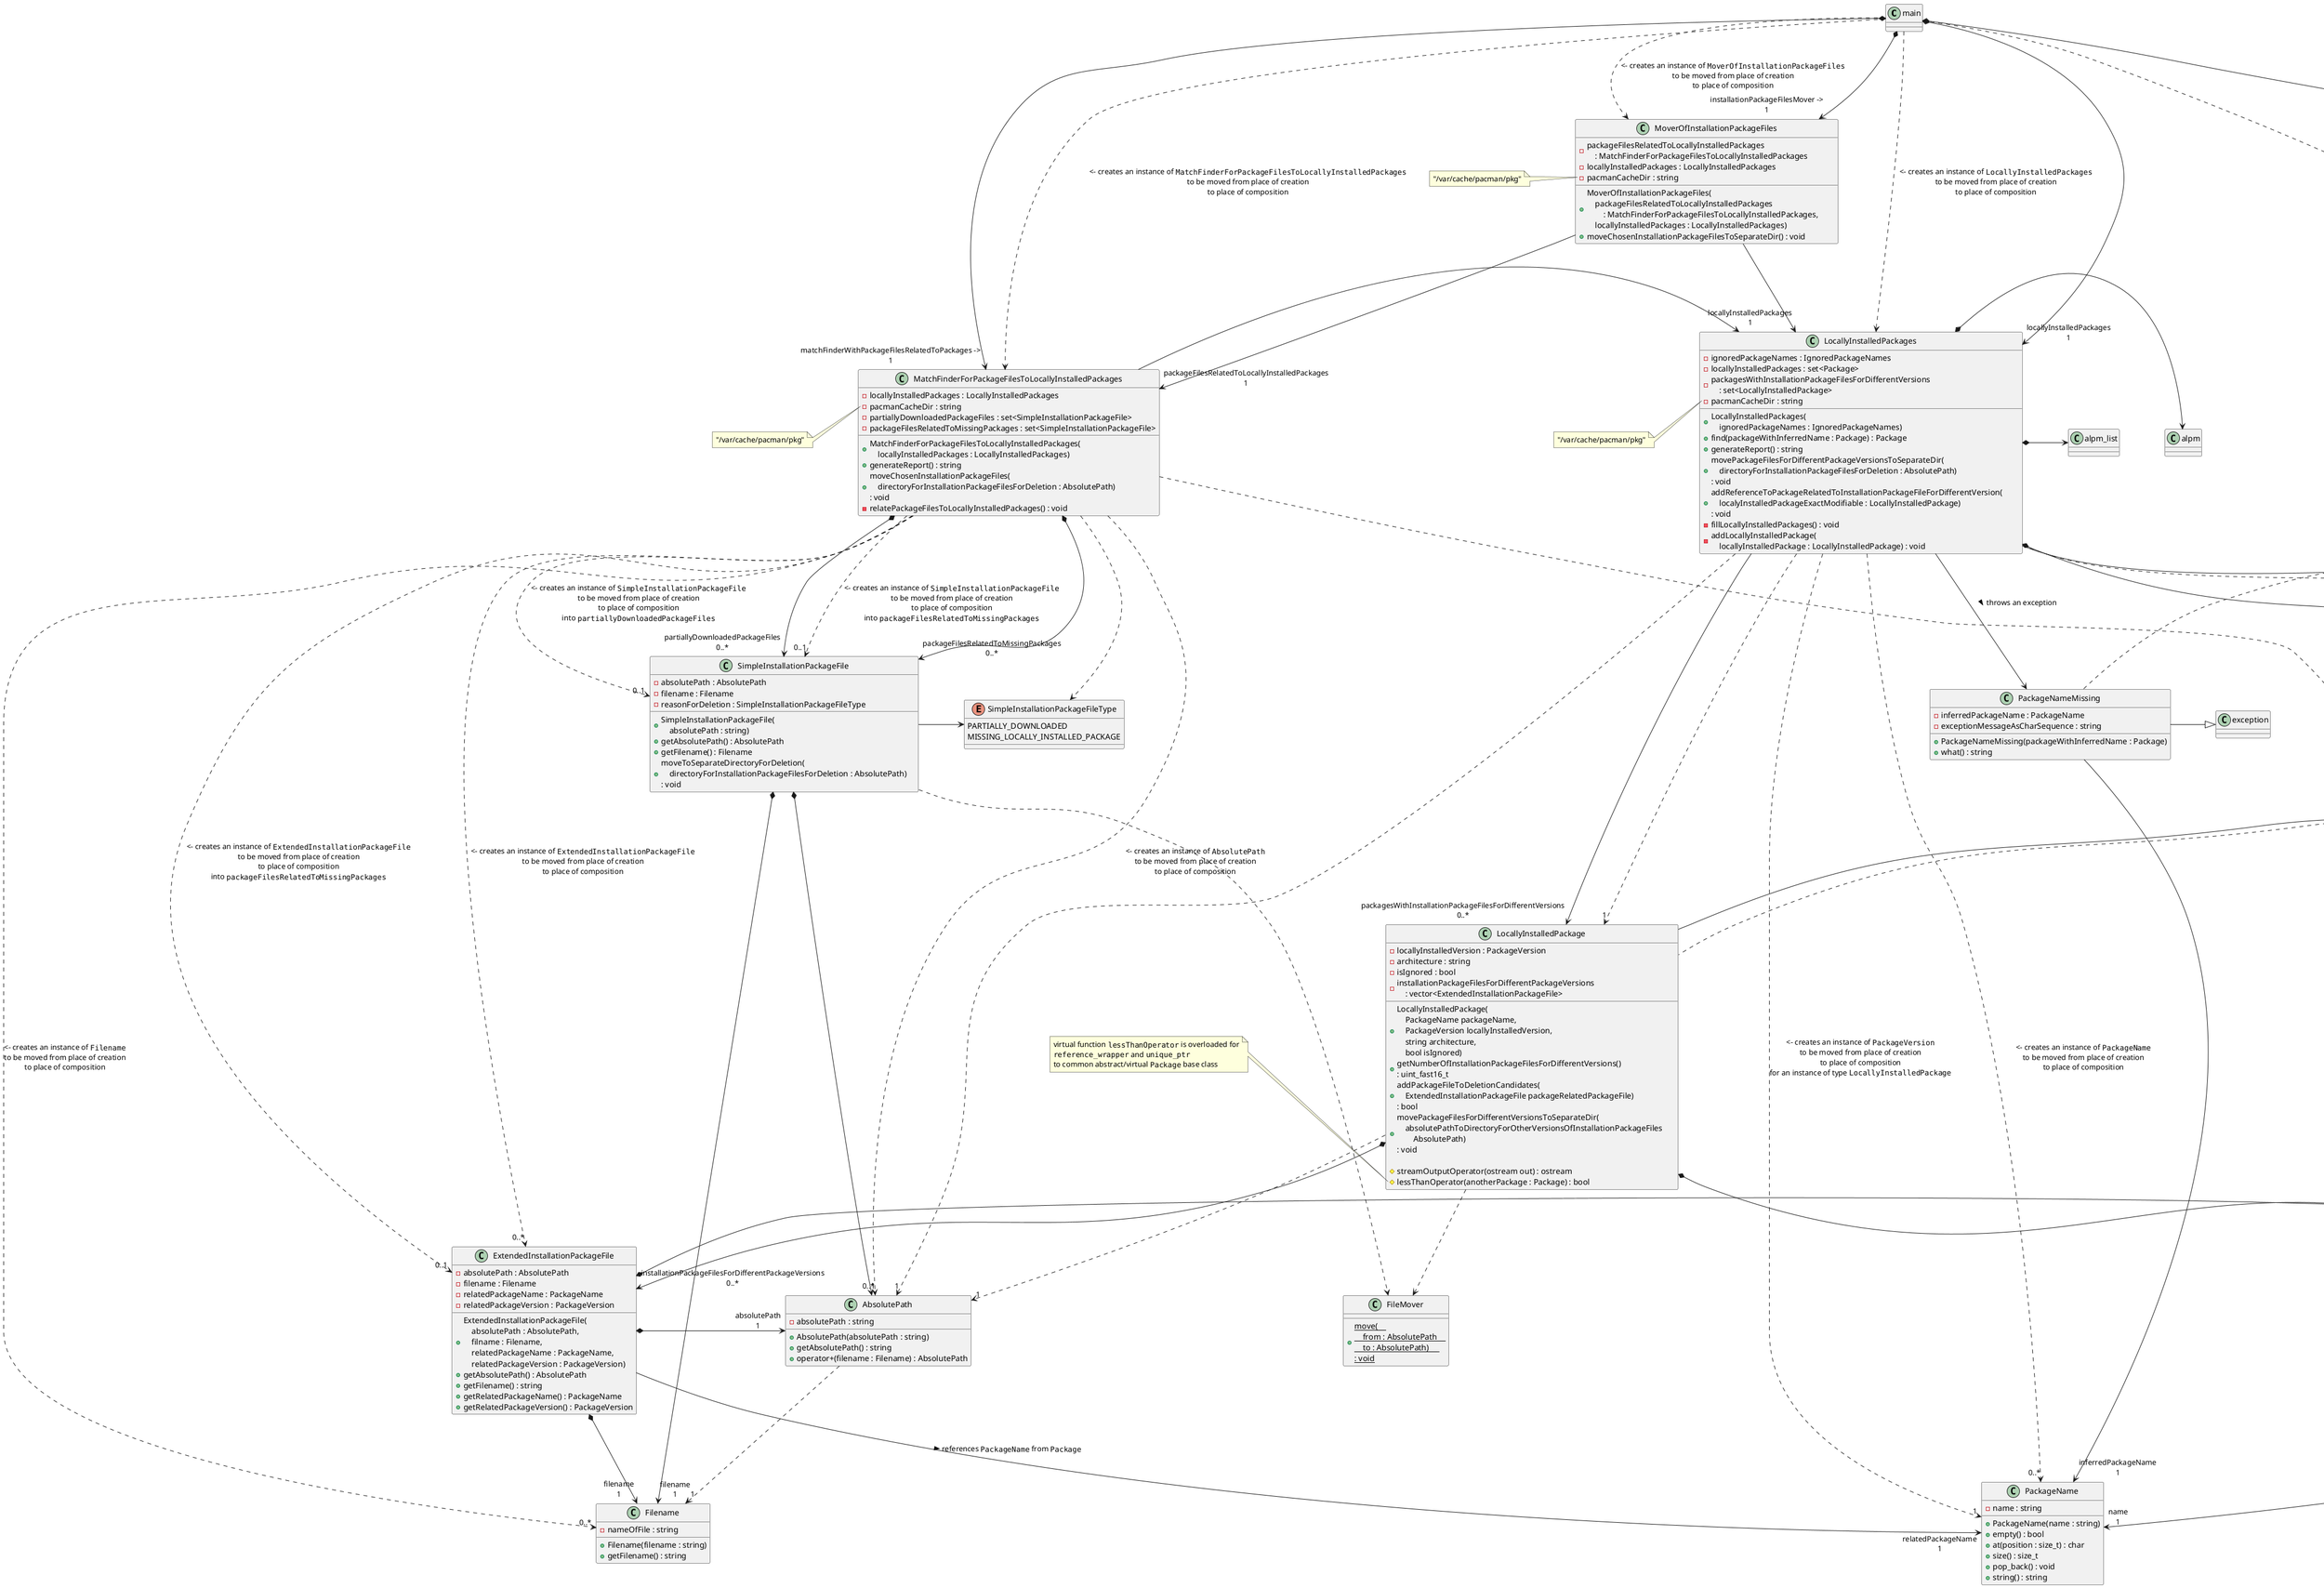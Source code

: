 @startuml clean_pacman_cache_dir
skinparam nodesep 80
skinparam ranksep 100

class main

main .d.> IgnoredPackageNames : "<- creates an instance of ""IgnoredPackageNames""\nto be moved from place of creation\nto place of composition"
main *-d-> "ignoredPackageNames ->\n1" IgnoredPackageNames

main ..d> LocallyInstalledPackages : "<- creates an instance of ""LocallyInstalledPackages""\nto be moved from place of creation\nto place of composition"
main *-d-> "locallyInstalledPackages\n1" LocallyInstalledPackages

main .d.> MatchFinderForPackageFilesToLocallyInstalledPackages : "<- creates an instance of ""MatchFinderForPackageFilesToLocallyInstalledPackages""\nto be moved from place of creation\nto place of composition"
main *-d-> "matchFinderWithPackageFilesRelatedToPackages ->\n1" MatchFinderForPackageFilesToLocallyInstalledPackages

main .d.> MoverOfInstallationPackageFiles : "<- creates an instance of ""MoverOfInstallationPackageFiles""\nto be moved from place of creation\nto place of composition"
main *-d-> "installationPackageFilesMover ->\n1" MoverOfInstallationPackageFiles

class MoverOfInstallationPackageFiles {
    + MoverOfInstallationPackageFiles(\
        \n    packageFilesRelatedToLocallyInstalledPackages\
        \n        : MatchFinderForPackageFilesToLocallyInstalledPackages,\
        \n    locallyInstalledPackages : LocallyInstalledPackages)
    + moveChosenInstallationPackageFilesToSeparateDir() : void

    - packageFilesRelatedToLocallyInstalledPackages\
        \n    : MatchFinderForPackageFilesToLocallyInstalledPackages
    - locallyInstalledPackages : LocallyInstalledPackages
    - pacmanCacheDir : string
}

note left of MoverOfInstallationPackageFiles::pacmanCacheDir
    "/var/cache/pacman/pkg"
end note

MoverOfInstallationPackageFiles -d-> "packageFilesRelatedToLocallyInstalledPackages\n1" MatchFinderForPackageFilesToLocallyInstalledPackages
MoverOfInstallationPackageFiles -d-> "locallyInstalledPackages\n1" LocallyInstalledPackages

class IgnoredPackageNames {
    + IgnoredPackageNames()
    + isPackageWithGivenNameIgnored(\
        \n    ignoredPackageNameCandidate : IgnoredPackageName) : bool
    + generateReport() : string

    - ignoredPackageNames : vector<IgnoredPackageName>
}

IgnoredPackageNames .> IgnoredPackageNameComparatorPredicate

class IgnoredPackageNameComparatorPredicate {
    + IgnoredPackageNameComparatorPredicate(\
        \n    ignoredPackageNameCandidate : IgnoredPackageName)
    + bool operator()(otherPackage : IgnoredPackageName)

    - ignoredPackageNameCandidate : IgnoredPackageName
}

IgnoredPackageNameComparatorPredicate .> IgnoredPackageName : "compares for equality two instances of type >"

class IgnoredPackageName {
    + IgnoredPackageName(\
        \n    ignoredPackageName : string)

    - name : string
}

IgnoredPackageNames .d.> IgnoredPackageName : "<- creates an instance of ""IgnoredPackageName""\nto be moved from place of creation\nto place of composition"
IgnoredPackageNames *-d-> "ignoredPackageNames ->\n0..*" IgnoredPackageName

class LocallyInstalledPackages {
    + LocallyInstalledPackages(\
        \n    ignoredPackageNames : IgnoredPackageNames)
    + find(packageWithInferredName : Package) : Package
    + generateReport() : string
    + movePackageFilesForDifferentPackageVersionsToSeparateDir(\
        \n    directoryForInstallationPackageFilesForDeletion : AbsolutePath)\
      \n: void
    + addReferenceToPackageRelatedToInstallationPackageFileForDifferentVersion(\
        \n    localyInstalledPackageExactModifiable : LocallyInstalledPackage)\
      \n: void

    - ignoredPackageNames : IgnoredPackageNames
    - locallyInstalledPackages : set<Package>
    - packagesWithInstallationPackageFilesForDifferentVersions\
        \n    : set<LocallyInstalledPackage>
    - pacmanCacheDir : string

    - fillLocallyInstalledPackages() : void
    - addLocallyInstalledPackage(\
        \n    locallyInstalledPackage : LocallyInstalledPackage) : void
}

note left of LocallyInstalledPackages::pacmanCacheDir
    "/var/cache/pacman/pkg"
end note

LocallyInstalledPackages -d-> IgnoredPackageNames
LocallyInstalledPackages *-d-> "locallyInstalledPackages\n0..*" Package
LocallyInstalledPackages -d-> "packagesWithInstallationPackageFilesForDifferentVersions\n0..*" LocallyInstalledPackage
LocallyInstalledPackages .d.> "1" PackageVersion : "<- creates an instance of ""PackageVersion""\nto be moved from place of creation\nto place of composition\nfor an instance of type ""LocallyInstalledPackage"""
LocallyInstalledPackages .d.> "1" PackageName : "<- creates an instance of ""PackageVersion""\nto be moved from place of creation\nto place of composition\nfor an instance of type ""LocallyInstalledPackage"""
LocallyInstalledPackages *-> alpm
LocallyInstalledPackages *-> alpm_list
LocallyInstalledPackages -d-> PackageNameMissing : "throws an exception >"
LocallyInstalledPackages .d.> "1" AbsolutePath
LocallyInstalledPackages .d.> "1" LocallyInstalledPackage

class PackageNameMissing {
    + PackageNameMissing(packageWithInferredName : Package)
    + what() : string

    - inferredPackageName : PackageName
    - exceptionMessageAsCharSequence : string
}

PackageNameMissing -|> exception
PackageNameMissing .> Package
PackageNameMissing -> "inferredPackageName\n1" PackageName

class MatchFinderForPackageFilesToLocallyInstalledPackages {
    + MatchFinderForPackageFilesToLocallyInstalledPackages(\
        \n    locallyInstalledPackages : LocallyInstalledPackages)
    + generateReport() : string
    + moveChosenInstallationPackageFiles(\
        \n    directoryForInstallationPackageFilesForDeletion : AbsolutePath)\
      \n: void

    - locallyInstalledPackages : LocallyInstalledPackages
    - pacmanCacheDir : string
    - partiallyDownloadedPackageFiles : set<SimpleInstallationPackageFile>
    - packageFilesRelatedToMissingPackages : set<SimpleInstallationPackageFile>

    - relatePackageFilesToLocallyInstalledPackages() : void
}

note left of MatchFinderForPackageFilesToLocallyInstalledPackages::pacmanCacheDir
    "/var/cache/pacman/pkg"
end note

MatchFinderForPackageFilesToLocallyInstalledPackages -> LocallyInstalledPackages

MatchFinderForPackageFilesToLocallyInstalledPackages .d.> "0..1" SimpleInstallationPackageFile : "<- creates an instance of ""SimpleInstallationPackageFile""\nto be moved from place of creation\nto place of composition\ninto ""partiallyDownloadedPackageFiles"""
MatchFinderForPackageFilesToLocallyInstalledPackages *-d-> "partiallyDownloadedPackageFiles\n0..*" SimpleInstallationPackageFile

MatchFinderForPackageFilesToLocallyInstalledPackages .d.> "0..1" SimpleInstallationPackageFile : "<- creates an instance of ""SimpleInstallationPackageFile""\nto be moved from place of creation\nto place of composition\ninto ""packageFilesRelatedToMissingPackages"""
MatchFinderForPackageFilesToLocallyInstalledPackages *-d-> "packageFilesRelatedToMissingPackages\n0..*" SimpleInstallationPackageFile

MatchFinderForPackageFilesToLocallyInstalledPackages .d.> SimpleInstallationPackageFileType

MatchFinderForPackageFilesToLocallyInstalledPackages .d.> "0..1" ExtendedInstallationPackageFile : "<- creates an instance of ""ExtendedInstallationPackageFile""\nto be moved from place of creation\nto place of composition\ninto ""packageFilesRelatedToMissingPackages"""

MatchFinderForPackageFilesToLocallyInstalledPackages .d.> "0..*" PackageNameAndVersion : "<- creates an instance of ""PackageNameAndVersion""\nto be moved from place of creation\nto place of composition"
MatchFinderForPackageFilesToLocallyInstalledPackages .d.> "0..*" AbsolutePath : "<- creates an instance of ""AbsolutePath""\nto be moved from place of creation\nto place of composition"
MatchFinderForPackageFilesToLocallyInstalledPackages .d.> "0..*" Filename : "<- creates an instance of ""Filename""\nto be moved from place of creation\nto place of composition"

abstract class Package {
    + Package(packageName : PackageName)
    + {abstract} ~Package()

    + getName() : PackageName

    + operator<<(out : ostream, package : Package) : ostream
    # {abstract} streamOutputOperator(out : ostream) : ostream

    + operator<(package : Package, anotherPackage : Package) : bool
    # {abstract} lessThanOperator(Package anotherPackage) : bool

    # name : PackageName
}

note left of Package: function ""operator<""\nand virtual function ""lessThanOperator""\nare overloaded for\n""reference_wrapper"" and\n""unique_ptr""\nto ""Package"" class

Package *-> "name\n1" PackageName

class PackageWithInferredName {
    + PackageWithInferredName(extractedPackageNameAndVersionAsText : string)
    + isPackageNameEmpty() : bool
    + hasStillSomethingInPackageName() : bool
    + getNextInferredPackageNameCandidate() : void
    + extractPackageVersion() : PackageVersion
    # ostream streamOutputOperator(out : ostream)
    # lessThanOperator(anotherPackage : Package) : bool

    - nameAndVersion : PackageNameAndVersion
    - getStartingPositionForPackageVersion() : uint_fast8_t
}

PackageWithInferredName -u-|> Package
PackageWithInferredName .u.> "1" Package
PackageWithInferredName .d.> "1" PackageVersion
PackageWithInferredName *-d-> "nameAndVersion\n1" PackageNameAndVersion

note left of PackageWithInferredName::lessThanOperator
    virtual function ""lessThanOperator""
    is overloaded for
    ""reference_wrapper"" and ""unique_ptr""
    to common abstract/virtual ""Package"" base class
end note

class LocallyInstalledPackage {
    + LocallyInstalledPackage(\
      \n    PackageName packageName,\
      \n    PackageVersion locallyInstalledVersion,\
      \n    string architecture,\
      \n    bool isIgnored)
    + getNumberOfInstallationPackageFilesForDifferentVersions()\
      \n: uint_fast16_t
    + addPackageFileToDeletionCandidates(\
      \n    ExtendedInstallationPackageFile packageRelatedPackageFile)\
      \n: bool
    + movePackageFilesForDifferentVersionsToSeparateDir(\
      \n    absolutePathToDirectoryForOtherVersionsOfInstallationPackageFiles\
      \n        AbsolutePath)\
      \n: void

    # streamOutputOperator(ostream out) : ostream
    # lessThanOperator(anotherPackage : Package) : bool

    - locallyInstalledVersion : PackageVersion
    - architecture : string
    - isIgnored : bool
    - installationPackageFilesForDifferentPackageVersions\
      \n    : vector<ExtendedInstallationPackageFile>
}

'note bottom of LocallyInstalledPackage: virtual function ""lessThanOperator""\nis overloaded for\n""reference_wrapper"" and\n""unique_ptr""\nto common abstract/virtual ""Package"" base class
note left of LocallyInstalledPackage::lessThanOperator
    virtual function ""lessThanOperator"" is overloaded for
    ""reference_wrapper"" and ""unique_ptr""
    to common abstract/virtual ""Package"" base class
end note

LocallyInstalledPackage -u-|> Package
LocallyInstalledPackage .u.> "1" Package
LocallyInstalledPackage *--> "installationPackageFilesForDifferentPackageVersions\n0..*" ExtendedInstallationPackageFile
LocallyInstalledPackage *-> "locallyInstalledVersion\n1" PackageVersion
LocallyInstalledPackage .d.> "1" AbsolutePath

class FileMover {
    + {static} move(\
    \n    from : AbsolutePath\
    \n    to : AbsolutePath) \
    \n: void
}

LocallyInstalledPackage .d.> FileMover

class SimpleInstallationPackageFile {
    + SimpleInstallationPackageFile(\
        \n    absolutePath : string)
    + getAbsolutePath() : AbsolutePath
    + getFilename() : Filename
    + moveToSeparateDirectoryForDeletion(\
    \n    directoryForInstallationPackageFilesForDeletion : AbsolutePath)\
    \n: void
    - absolutePath : AbsolutePath
    - filename : Filename
    - reasonForDeletion : SimpleInstallationPackageFileType
}

SimpleInstallationPackageFile *-> "1" AbsolutePath
SimpleInstallationPackageFile *-> "filename\n1" Filename
SimpleInstallationPackageFile -> SimpleInstallationPackageFileType
SimpleInstallationPackageFile .d.> FileMover

class ExtendedInstallationPackageFile {
    + ExtendedInstallationPackageFile(\
        \n    absolutePath : AbsolutePath,\
        \n    filname : Filename,\
        \n    relatedPackageName : PackageName,\
        \n    relatedPackageVersion : PackageVersion)
    + getAbsolutePath() : AbsolutePath
    + getFilename() : string
    + getRelatedPackageName() : PackageName
    + getRelatedPackageVersion() : PackageVersion
    - absolutePath : AbsolutePath
    - filename : Filename
    - relatedPackageName : PackageName
    - relatedPackageVersion : PackageVersion
}

MatchFinderForPackageFilesToLocallyInstalledPackages .> "0..*" ExtendedInstallationPackageFile : "<- creates an instance of ""ExtendedInstallationPackageFile""\nto be moved from place of creation\nto place of composition"

ExtendedInstallationPackageFile *-> "absolutePath\n1" AbsolutePath
ExtendedInstallationPackageFile *-> "filename\n1" Filename

ExtendedInstallationPackageFile --> "relatedPackageName\n1" PackageName : "references ""PackageName"" from ""Package"" >"
/'
The relationship between 'PackageFile' and 'PackageName'
 can also be modelled with 'shared_ptr' packageName member
 in Package and referenced to a 'weak_ptr' relatedPackageName
 member in PackageFile but I'll leave this as is now,
 because 'unique_ptr' with reference has less overhead
 than 'shared_ptr' with 'weak_ptr'
 because of the reference counting feature of 'shared_ptr'
'/

ExtendedInstallationPackageFile *-> "relatedPackageVersion 1 ->" PackageVersion

class PackageName {
    + PackageName(name : string)
    + empty() : bool
    + at(position : size_t) : char
    + size() : size_t
    + pop_back() : void
    + string() : string

    - name : string
}

LocallyInstalledPackages .> "0..*" PackageName : "<- creates an instance of ""PackageName""\nto be moved from place of creation\nto place of composition"

class PackageVersion {
    + PackageVersion(\
        \n    packageVersionAsText : string)
    + empty() : bool
    + getVersion() : string

    - version : string
}

class PackageNameAndVersion {
    + PackageNameAndVersion(\
        \n    packageNameAndVersionAsText : string)
    + string() : string
    + substr(fromPosition : uint_fast8_t) : string
    + operator<<(\
        \n    out : ostream,\
        \n    packageNameAndVersion\
        \n        : PackageNameAndVersion)\
    \n: ostream

    - nameAndVersion : string
}

class AbsolutePath {
    + AbsolutePath(absolutePath : string)
    + getAbsolutePath() : string
    + operator+(filename : Filename) : AbsolutePath
    - absolutePath : string
}

AbsolutePath ..> "1" Filename

class Filename {
    + Filename(filename : string)
    + getFilename() : string
    - nameOfFile : string
}

enum SimpleInstallationPackageFileType {
    PARTIALLY_DOWNLOADED
    MISSING_LOCALLY_INSTALLED_PACKAGE
}
@enduml
